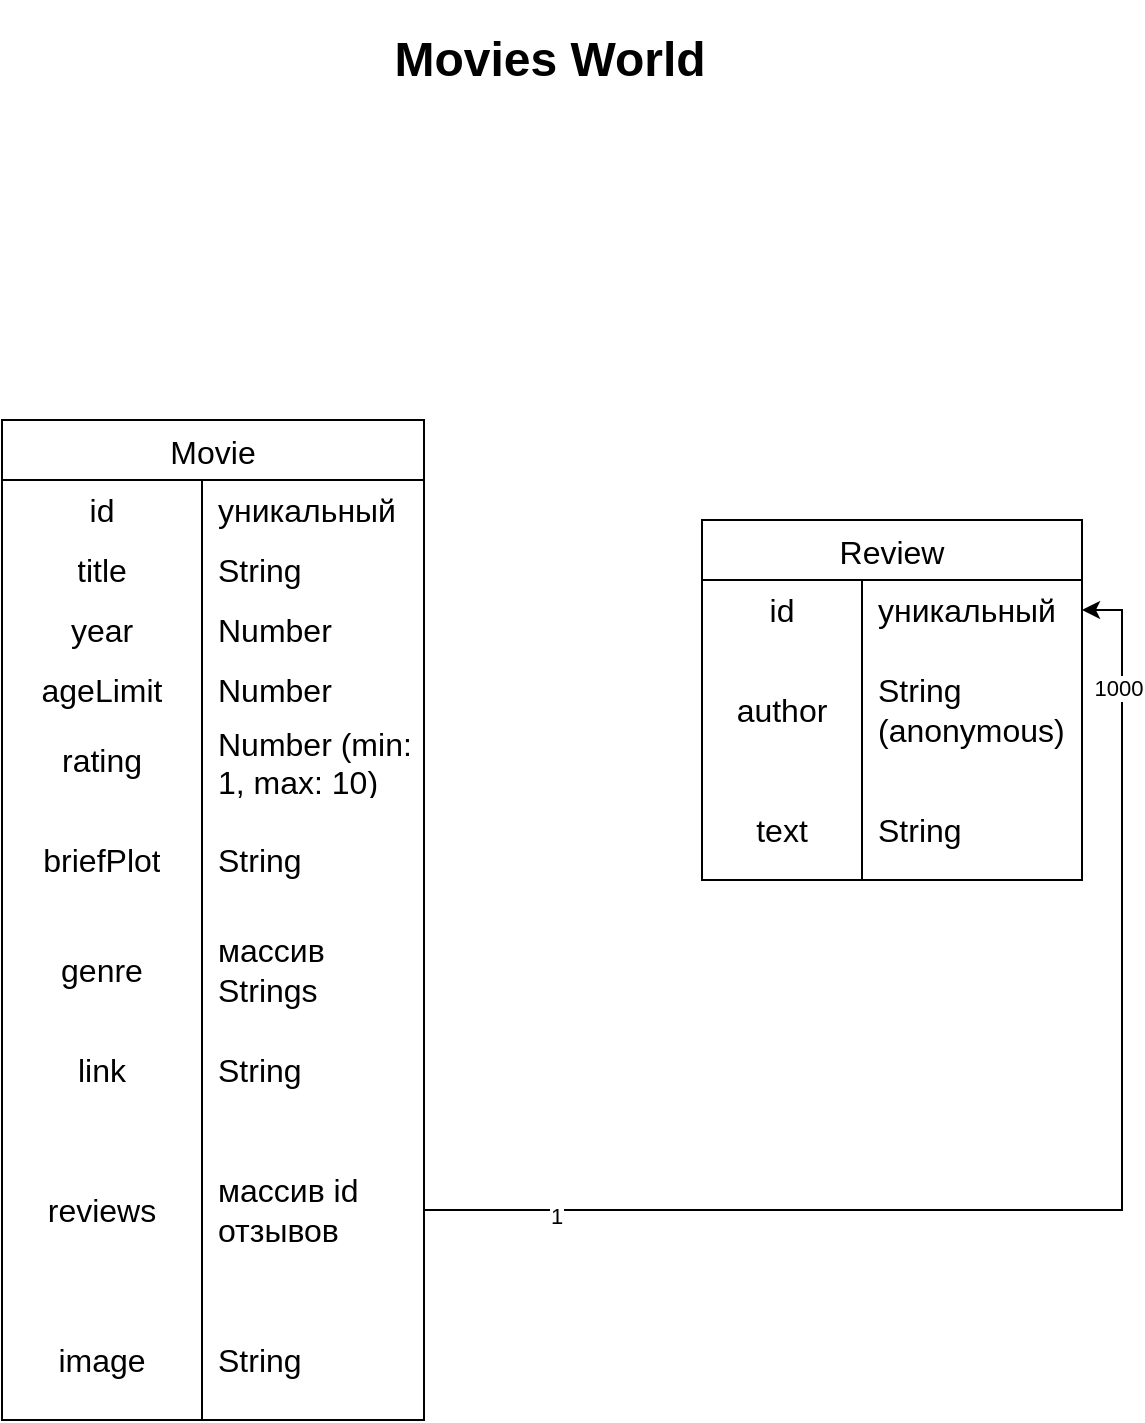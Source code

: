 <mxfile version="21.5.0" type="device">
  <diagram name="Страница 1" id="WLzNpQifL4xy7mwZz4oh">
    <mxGraphModel dx="1050" dy="575" grid="1" gridSize="10" guides="1" tooltips="1" connect="1" arrows="1" fold="1" page="1" pageScale="1" pageWidth="827" pageHeight="1169" math="0" shadow="0">
      <root>
        <mxCell id="0" />
        <mxCell id="1" parent="0" />
        <mxCell id="GrwXA2iVND5QCrZdx1td-14" value="Movie" style="shape=table;startSize=30;container=1;collapsible=0;childLayout=tableLayout;fixedRows=1;rowLines=0;fontStyle=0;strokeColor=default;fontSize=16;" vertex="1" parent="1">
          <mxGeometry x="140" y="240" width="211" height="500" as="geometry" />
        </mxCell>
        <mxCell id="GrwXA2iVND5QCrZdx1td-15" value="" style="shape=tableRow;horizontal=0;startSize=0;swimlaneHead=0;swimlaneBody=0;top=0;left=0;bottom=0;right=0;collapsible=0;dropTarget=0;fillColor=none;points=[[0,0.5],[1,0.5]];portConstraint=eastwest;strokeColor=inherit;fontSize=16;" vertex="1" parent="GrwXA2iVND5QCrZdx1td-14">
          <mxGeometry y="30" width="211" height="30" as="geometry" />
        </mxCell>
        <mxCell id="GrwXA2iVND5QCrZdx1td-16" value="id" style="shape=partialRectangle;html=1;whiteSpace=wrap;connectable=0;fillColor=none;top=0;left=0;bottom=0;right=0;overflow=hidden;pointerEvents=1;strokeColor=inherit;fontSize=16;" vertex="1" parent="GrwXA2iVND5QCrZdx1td-15">
          <mxGeometry width="100" height="30" as="geometry">
            <mxRectangle width="100" height="30" as="alternateBounds" />
          </mxGeometry>
        </mxCell>
        <mxCell id="GrwXA2iVND5QCrZdx1td-17" value="уникальный" style="shape=partialRectangle;html=1;whiteSpace=wrap;connectable=0;fillColor=none;top=0;left=0;bottom=0;right=0;align=left;spacingLeft=6;overflow=hidden;strokeColor=inherit;fontSize=16;" vertex="1" parent="GrwXA2iVND5QCrZdx1td-15">
          <mxGeometry x="100" width="111" height="30" as="geometry">
            <mxRectangle width="111" height="30" as="alternateBounds" />
          </mxGeometry>
        </mxCell>
        <mxCell id="GrwXA2iVND5QCrZdx1td-18" value="" style="shape=tableRow;horizontal=0;startSize=0;swimlaneHead=0;swimlaneBody=0;top=0;left=0;bottom=0;right=0;collapsible=0;dropTarget=0;fillColor=none;points=[[0,0.5],[1,0.5]];portConstraint=eastwest;strokeColor=inherit;fontSize=16;" vertex="1" parent="GrwXA2iVND5QCrZdx1td-14">
          <mxGeometry y="60" width="211" height="30" as="geometry" />
        </mxCell>
        <mxCell id="GrwXA2iVND5QCrZdx1td-19" value="title" style="shape=partialRectangle;html=1;whiteSpace=wrap;connectable=0;fillColor=none;top=0;left=0;bottom=0;right=0;overflow=hidden;strokeColor=inherit;fontSize=16;" vertex="1" parent="GrwXA2iVND5QCrZdx1td-18">
          <mxGeometry width="100" height="30" as="geometry">
            <mxRectangle width="100" height="30" as="alternateBounds" />
          </mxGeometry>
        </mxCell>
        <mxCell id="GrwXA2iVND5QCrZdx1td-20" value="String" style="shape=partialRectangle;html=1;whiteSpace=wrap;connectable=0;fillColor=none;top=0;left=0;bottom=0;right=0;align=left;spacingLeft=6;overflow=hidden;strokeColor=inherit;fontSize=16;" vertex="1" parent="GrwXA2iVND5QCrZdx1td-18">
          <mxGeometry x="100" width="111" height="30" as="geometry">
            <mxRectangle width="111" height="30" as="alternateBounds" />
          </mxGeometry>
        </mxCell>
        <mxCell id="GrwXA2iVND5QCrZdx1td-21" style="shape=tableRow;horizontal=0;startSize=0;swimlaneHead=0;swimlaneBody=0;top=0;left=0;bottom=0;right=0;collapsible=0;dropTarget=0;fillColor=none;points=[[0,0.5],[1,0.5]];portConstraint=eastwest;strokeColor=inherit;fontSize=16;" vertex="1" parent="GrwXA2iVND5QCrZdx1td-14">
          <mxGeometry y="90" width="211" height="30" as="geometry" />
        </mxCell>
        <mxCell id="GrwXA2iVND5QCrZdx1td-22" value="year" style="shape=partialRectangle;html=1;whiteSpace=wrap;connectable=0;fillColor=none;top=0;left=0;bottom=0;right=0;overflow=hidden;strokeColor=inherit;fontSize=16;" vertex="1" parent="GrwXA2iVND5QCrZdx1td-21">
          <mxGeometry width="100" height="30" as="geometry">
            <mxRectangle width="100" height="30" as="alternateBounds" />
          </mxGeometry>
        </mxCell>
        <mxCell id="GrwXA2iVND5QCrZdx1td-23" value="Number" style="shape=partialRectangle;html=1;whiteSpace=wrap;connectable=0;fillColor=none;top=0;left=0;bottom=0;right=0;align=left;spacingLeft=6;overflow=hidden;strokeColor=inherit;fontSize=16;" vertex="1" parent="GrwXA2iVND5QCrZdx1td-21">
          <mxGeometry x="100" width="111" height="30" as="geometry">
            <mxRectangle width="111" height="30" as="alternateBounds" />
          </mxGeometry>
        </mxCell>
        <mxCell id="GrwXA2iVND5QCrZdx1td-24" style="shape=tableRow;horizontal=0;startSize=0;swimlaneHead=0;swimlaneBody=0;top=0;left=0;bottom=0;right=0;collapsible=0;dropTarget=0;fillColor=none;points=[[0,0.5],[1,0.5]];portConstraint=eastwest;strokeColor=inherit;fontSize=16;" vertex="1" parent="GrwXA2iVND5QCrZdx1td-14">
          <mxGeometry y="120" width="211" height="30" as="geometry" />
        </mxCell>
        <mxCell id="GrwXA2iVND5QCrZdx1td-25" value="ageLimit" style="shape=partialRectangle;html=1;whiteSpace=wrap;connectable=0;fillColor=none;top=0;left=0;bottom=0;right=0;overflow=hidden;strokeColor=inherit;fontSize=16;" vertex="1" parent="GrwXA2iVND5QCrZdx1td-24">
          <mxGeometry width="100" height="30" as="geometry">
            <mxRectangle width="100" height="30" as="alternateBounds" />
          </mxGeometry>
        </mxCell>
        <mxCell id="GrwXA2iVND5QCrZdx1td-26" value="Number" style="shape=partialRectangle;html=1;whiteSpace=wrap;connectable=0;fillColor=none;top=0;left=0;bottom=0;right=0;align=left;spacingLeft=6;overflow=hidden;strokeColor=inherit;fontSize=16;" vertex="1" parent="GrwXA2iVND5QCrZdx1td-24">
          <mxGeometry x="100" width="111" height="30" as="geometry">
            <mxRectangle width="111" height="30" as="alternateBounds" />
          </mxGeometry>
        </mxCell>
        <mxCell id="GrwXA2iVND5QCrZdx1td-27" style="shape=tableRow;horizontal=0;startSize=0;swimlaneHead=0;swimlaneBody=0;top=0;left=0;bottom=0;right=0;collapsible=0;dropTarget=0;fillColor=none;points=[[0,0.5],[1,0.5]];portConstraint=eastwest;strokeColor=inherit;fontSize=16;" vertex="1" parent="GrwXA2iVND5QCrZdx1td-14">
          <mxGeometry y="150" width="211" height="40" as="geometry" />
        </mxCell>
        <mxCell id="GrwXA2iVND5QCrZdx1td-28" value="rating" style="shape=partialRectangle;html=1;whiteSpace=wrap;connectable=0;fillColor=none;top=0;left=0;bottom=0;right=0;overflow=hidden;strokeColor=inherit;fontSize=16;" vertex="1" parent="GrwXA2iVND5QCrZdx1td-27">
          <mxGeometry width="100" height="40" as="geometry">
            <mxRectangle width="100" height="40" as="alternateBounds" />
          </mxGeometry>
        </mxCell>
        <mxCell id="GrwXA2iVND5QCrZdx1td-29" value="Number (min: 1, max: 10)" style="shape=partialRectangle;html=1;whiteSpace=wrap;connectable=0;fillColor=none;top=0;left=0;bottom=0;right=0;align=left;spacingLeft=6;overflow=hidden;strokeColor=inherit;fontSize=16;" vertex="1" parent="GrwXA2iVND5QCrZdx1td-27">
          <mxGeometry x="100" width="111" height="40" as="geometry">
            <mxRectangle width="111" height="40" as="alternateBounds" />
          </mxGeometry>
        </mxCell>
        <mxCell id="GrwXA2iVND5QCrZdx1td-30" style="shape=tableRow;horizontal=0;startSize=0;swimlaneHead=0;swimlaneBody=0;top=0;left=0;bottom=0;right=0;collapsible=0;dropTarget=0;fillColor=none;points=[[0,0.5],[1,0.5]];portConstraint=eastwest;strokeColor=inherit;fontSize=16;" vertex="1" parent="GrwXA2iVND5QCrZdx1td-14">
          <mxGeometry y="190" width="211" height="60" as="geometry" />
        </mxCell>
        <mxCell id="GrwXA2iVND5QCrZdx1td-31" value="briefPlot" style="shape=partialRectangle;html=1;whiteSpace=wrap;connectable=0;fillColor=none;top=0;left=0;bottom=0;right=0;overflow=hidden;strokeColor=inherit;fontSize=16;" vertex="1" parent="GrwXA2iVND5QCrZdx1td-30">
          <mxGeometry width="100" height="60" as="geometry">
            <mxRectangle width="100" height="60" as="alternateBounds" />
          </mxGeometry>
        </mxCell>
        <mxCell id="GrwXA2iVND5QCrZdx1td-32" value="String" style="shape=partialRectangle;html=1;whiteSpace=wrap;connectable=0;fillColor=none;top=0;left=0;bottom=0;right=0;align=left;spacingLeft=6;overflow=hidden;strokeColor=inherit;fontSize=16;" vertex="1" parent="GrwXA2iVND5QCrZdx1td-30">
          <mxGeometry x="100" width="111" height="60" as="geometry">
            <mxRectangle width="111" height="60" as="alternateBounds" />
          </mxGeometry>
        </mxCell>
        <mxCell id="GrwXA2iVND5QCrZdx1td-33" style="shape=tableRow;horizontal=0;startSize=0;swimlaneHead=0;swimlaneBody=0;top=0;left=0;bottom=0;right=0;collapsible=0;dropTarget=0;fillColor=none;points=[[0,0.5],[1,0.5]];portConstraint=eastwest;strokeColor=inherit;fontSize=16;" vertex="1" parent="GrwXA2iVND5QCrZdx1td-14">
          <mxGeometry y="250" width="211" height="50" as="geometry" />
        </mxCell>
        <mxCell id="GrwXA2iVND5QCrZdx1td-34" value="genre" style="shape=partialRectangle;html=1;whiteSpace=wrap;connectable=0;fillColor=none;top=0;left=0;bottom=0;right=0;overflow=hidden;strokeColor=inherit;fontSize=16;" vertex="1" parent="GrwXA2iVND5QCrZdx1td-33">
          <mxGeometry width="100" height="50" as="geometry">
            <mxRectangle width="100" height="50" as="alternateBounds" />
          </mxGeometry>
        </mxCell>
        <mxCell id="GrwXA2iVND5QCrZdx1td-35" value="массив Strings" style="shape=partialRectangle;html=1;whiteSpace=wrap;connectable=0;fillColor=none;top=0;left=0;bottom=0;right=0;align=left;spacingLeft=6;overflow=hidden;strokeColor=inherit;fontSize=16;" vertex="1" parent="GrwXA2iVND5QCrZdx1td-33">
          <mxGeometry x="100" width="111" height="50" as="geometry">
            <mxRectangle width="111" height="50" as="alternateBounds" />
          </mxGeometry>
        </mxCell>
        <mxCell id="GrwXA2iVND5QCrZdx1td-36" style="shape=tableRow;horizontal=0;startSize=0;swimlaneHead=0;swimlaneBody=0;top=0;left=0;bottom=0;right=0;collapsible=0;dropTarget=0;fillColor=none;points=[[0,0.5],[1,0.5]];portConstraint=eastwest;strokeColor=inherit;fontSize=16;" vertex="1" parent="GrwXA2iVND5QCrZdx1td-14">
          <mxGeometry y="300" width="211" height="50" as="geometry" />
        </mxCell>
        <mxCell id="GrwXA2iVND5QCrZdx1td-37" value="link" style="shape=partialRectangle;html=1;whiteSpace=wrap;connectable=0;fillColor=none;top=0;left=0;bottom=0;right=0;overflow=hidden;strokeColor=inherit;fontSize=16;" vertex="1" parent="GrwXA2iVND5QCrZdx1td-36">
          <mxGeometry width="100" height="50" as="geometry">
            <mxRectangle width="100" height="50" as="alternateBounds" />
          </mxGeometry>
        </mxCell>
        <mxCell id="GrwXA2iVND5QCrZdx1td-38" value="String" style="shape=partialRectangle;html=1;whiteSpace=wrap;connectable=0;fillColor=none;top=0;left=0;bottom=0;right=0;align=left;spacingLeft=6;overflow=hidden;strokeColor=inherit;fontSize=16;" vertex="1" parent="GrwXA2iVND5QCrZdx1td-36">
          <mxGeometry x="100" width="111" height="50" as="geometry">
            <mxRectangle width="111" height="50" as="alternateBounds" />
          </mxGeometry>
        </mxCell>
        <mxCell id="GrwXA2iVND5QCrZdx1td-39" style="shape=tableRow;horizontal=0;startSize=0;swimlaneHead=0;swimlaneBody=0;top=0;left=0;bottom=0;right=0;collapsible=0;dropTarget=0;fillColor=none;points=[[0,0.5],[1,0.5]];portConstraint=eastwest;strokeColor=inherit;fontSize=16;" vertex="1" parent="GrwXA2iVND5QCrZdx1td-14">
          <mxGeometry y="350" width="211" height="90" as="geometry" />
        </mxCell>
        <mxCell id="GrwXA2iVND5QCrZdx1td-40" value="reviews" style="shape=partialRectangle;html=1;whiteSpace=wrap;connectable=0;fillColor=none;top=0;left=0;bottom=0;right=0;overflow=hidden;strokeColor=inherit;fontSize=16;" vertex="1" parent="GrwXA2iVND5QCrZdx1td-39">
          <mxGeometry width="100" height="90" as="geometry">
            <mxRectangle width="100" height="90" as="alternateBounds" />
          </mxGeometry>
        </mxCell>
        <mxCell id="GrwXA2iVND5QCrZdx1td-41" value="массив id отзывов" style="shape=partialRectangle;html=1;whiteSpace=wrap;connectable=0;fillColor=none;top=0;left=0;bottom=0;right=0;align=left;spacingLeft=6;overflow=hidden;strokeColor=inherit;fontSize=16;" vertex="1" parent="GrwXA2iVND5QCrZdx1td-39">
          <mxGeometry x="100" width="111" height="90" as="geometry">
            <mxRectangle width="111" height="90" as="alternateBounds" />
          </mxGeometry>
        </mxCell>
        <mxCell id="GrwXA2iVND5QCrZdx1td-81" style="shape=tableRow;horizontal=0;startSize=0;swimlaneHead=0;swimlaneBody=0;top=0;left=0;bottom=0;right=0;collapsible=0;dropTarget=0;fillColor=none;points=[[0,0.5],[1,0.5]];portConstraint=eastwest;strokeColor=inherit;fontSize=16;" vertex="1" parent="GrwXA2iVND5QCrZdx1td-14">
          <mxGeometry y="440" width="211" height="60" as="geometry" />
        </mxCell>
        <mxCell id="GrwXA2iVND5QCrZdx1td-82" value="image" style="shape=partialRectangle;html=1;whiteSpace=wrap;connectable=0;fillColor=none;top=0;left=0;bottom=0;right=0;overflow=hidden;strokeColor=inherit;fontSize=16;" vertex="1" parent="GrwXA2iVND5QCrZdx1td-81">
          <mxGeometry width="100" height="60" as="geometry">
            <mxRectangle width="100" height="60" as="alternateBounds" />
          </mxGeometry>
        </mxCell>
        <mxCell id="GrwXA2iVND5QCrZdx1td-83" value="String" style="shape=partialRectangle;html=1;whiteSpace=wrap;connectable=0;fillColor=none;top=0;left=0;bottom=0;right=0;align=left;spacingLeft=6;overflow=hidden;strokeColor=inherit;fontSize=16;" vertex="1" parent="GrwXA2iVND5QCrZdx1td-81">
          <mxGeometry x="100" width="111" height="60" as="geometry">
            <mxRectangle width="111" height="60" as="alternateBounds" />
          </mxGeometry>
        </mxCell>
        <mxCell id="GrwXA2iVND5QCrZdx1td-55" value="Review" style="shape=table;startSize=30;container=1;collapsible=0;childLayout=tableLayout;fixedRows=1;rowLines=0;fontStyle=0;strokeColor=default;fontSize=16;" vertex="1" parent="1">
          <mxGeometry x="490" y="290" width="190" height="180" as="geometry" />
        </mxCell>
        <mxCell id="GrwXA2iVND5QCrZdx1td-56" value="" style="shape=tableRow;horizontal=0;startSize=0;swimlaneHead=0;swimlaneBody=0;top=0;left=0;bottom=0;right=0;collapsible=0;dropTarget=0;fillColor=none;points=[[0,0.5],[1,0.5]];portConstraint=eastwest;strokeColor=inherit;fontSize=16;" vertex="1" parent="GrwXA2iVND5QCrZdx1td-55">
          <mxGeometry y="30" width="190" height="30" as="geometry" />
        </mxCell>
        <mxCell id="GrwXA2iVND5QCrZdx1td-57" value="id" style="shape=partialRectangle;html=1;whiteSpace=wrap;connectable=0;fillColor=none;top=0;left=0;bottom=0;right=0;overflow=hidden;pointerEvents=1;strokeColor=inherit;fontSize=16;" vertex="1" parent="GrwXA2iVND5QCrZdx1td-56">
          <mxGeometry width="80" height="30" as="geometry">
            <mxRectangle width="80" height="30" as="alternateBounds" />
          </mxGeometry>
        </mxCell>
        <mxCell id="GrwXA2iVND5QCrZdx1td-58" value="уникальный" style="shape=partialRectangle;html=1;whiteSpace=wrap;connectable=0;fillColor=none;top=0;left=0;bottom=0;right=0;align=left;spacingLeft=6;overflow=hidden;strokeColor=inherit;fontSize=16;" vertex="1" parent="GrwXA2iVND5QCrZdx1td-56">
          <mxGeometry x="80" width="110" height="30" as="geometry">
            <mxRectangle width="110" height="30" as="alternateBounds" />
          </mxGeometry>
        </mxCell>
        <mxCell id="GrwXA2iVND5QCrZdx1td-59" value="" style="shape=tableRow;horizontal=0;startSize=0;swimlaneHead=0;swimlaneBody=0;top=0;left=0;bottom=0;right=0;collapsible=0;dropTarget=0;fillColor=none;points=[[0,0.5],[1,0.5]];portConstraint=eastwest;strokeColor=inherit;fontSize=16;" vertex="1" parent="GrwXA2iVND5QCrZdx1td-55">
          <mxGeometry y="60" width="190" height="70" as="geometry" />
        </mxCell>
        <mxCell id="GrwXA2iVND5QCrZdx1td-60" value="author" style="shape=partialRectangle;html=1;whiteSpace=wrap;connectable=0;fillColor=none;top=0;left=0;bottom=0;right=0;overflow=hidden;strokeColor=inherit;fontSize=16;" vertex="1" parent="GrwXA2iVND5QCrZdx1td-59">
          <mxGeometry width="80" height="70" as="geometry">
            <mxRectangle width="80" height="70" as="alternateBounds" />
          </mxGeometry>
        </mxCell>
        <mxCell id="GrwXA2iVND5QCrZdx1td-61" value="String (anonymous)" style="shape=partialRectangle;html=1;whiteSpace=wrap;connectable=0;fillColor=none;top=0;left=0;bottom=0;right=0;align=left;spacingLeft=6;overflow=hidden;strokeColor=inherit;fontSize=16;" vertex="1" parent="GrwXA2iVND5QCrZdx1td-59">
          <mxGeometry x="80" width="110" height="70" as="geometry">
            <mxRectangle width="110" height="70" as="alternateBounds" />
          </mxGeometry>
        </mxCell>
        <mxCell id="GrwXA2iVND5QCrZdx1td-62" style="shape=tableRow;horizontal=0;startSize=0;swimlaneHead=0;swimlaneBody=0;top=0;left=0;bottom=0;right=0;collapsible=0;dropTarget=0;fillColor=none;points=[[0,0.5],[1,0.5]];portConstraint=eastwest;strokeColor=inherit;fontSize=16;" vertex="1" parent="GrwXA2iVND5QCrZdx1td-55">
          <mxGeometry y="130" width="190" height="50" as="geometry" />
        </mxCell>
        <mxCell id="GrwXA2iVND5QCrZdx1td-63" value="text" style="shape=partialRectangle;html=1;whiteSpace=wrap;connectable=0;fillColor=none;top=0;left=0;bottom=0;right=0;overflow=hidden;strokeColor=inherit;fontSize=16;" vertex="1" parent="GrwXA2iVND5QCrZdx1td-62">
          <mxGeometry width="80" height="50" as="geometry">
            <mxRectangle width="80" height="50" as="alternateBounds" />
          </mxGeometry>
        </mxCell>
        <mxCell id="GrwXA2iVND5QCrZdx1td-64" value="String" style="shape=partialRectangle;html=1;whiteSpace=wrap;connectable=0;fillColor=none;top=0;left=0;bottom=0;right=0;align=left;spacingLeft=6;overflow=hidden;strokeColor=inherit;fontSize=16;" vertex="1" parent="GrwXA2iVND5QCrZdx1td-62">
          <mxGeometry x="80" width="110" height="50" as="geometry">
            <mxRectangle width="110" height="50" as="alternateBounds" />
          </mxGeometry>
        </mxCell>
        <mxCell id="GrwXA2iVND5QCrZdx1td-65" value="&lt;h1 style=&quot;&quot;&gt;Movies World&lt;/h1&gt;" style="text;html=1;strokeColor=none;fillColor=none;spacing=5;spacingTop=-20;whiteSpace=wrap;overflow=hidden;rounded=0;align=center;" vertex="1" parent="1">
          <mxGeometry x="319" y="40" width="190" height="40" as="geometry" />
        </mxCell>
        <mxCell id="GrwXA2iVND5QCrZdx1td-78" style="edgeStyle=orthogonalEdgeStyle;rounded=0;orthogonalLoop=1;jettySize=auto;html=1;entryX=1;entryY=0.5;entryDx=0;entryDy=0;" edge="1" parent="1" source="GrwXA2iVND5QCrZdx1td-39" target="GrwXA2iVND5QCrZdx1td-56">
          <mxGeometry relative="1" as="geometry" />
        </mxCell>
        <mxCell id="GrwXA2iVND5QCrZdx1td-79" value="1" style="edgeLabel;html=1;align=center;verticalAlign=middle;resizable=0;points=[];" vertex="1" connectable="0" parent="GrwXA2iVND5QCrZdx1td-78">
          <mxGeometry x="-0.803" y="-3" relative="1" as="geometry">
            <mxPoint as="offset" />
          </mxGeometry>
        </mxCell>
        <mxCell id="GrwXA2iVND5QCrZdx1td-80" value="1000" style="edgeLabel;html=1;align=center;verticalAlign=middle;resizable=0;points=[];" vertex="1" connectable="0" parent="GrwXA2iVND5QCrZdx1td-78">
          <mxGeometry x="0.823" y="2" relative="1" as="geometry">
            <mxPoint as="offset" />
          </mxGeometry>
        </mxCell>
      </root>
    </mxGraphModel>
  </diagram>
</mxfile>
